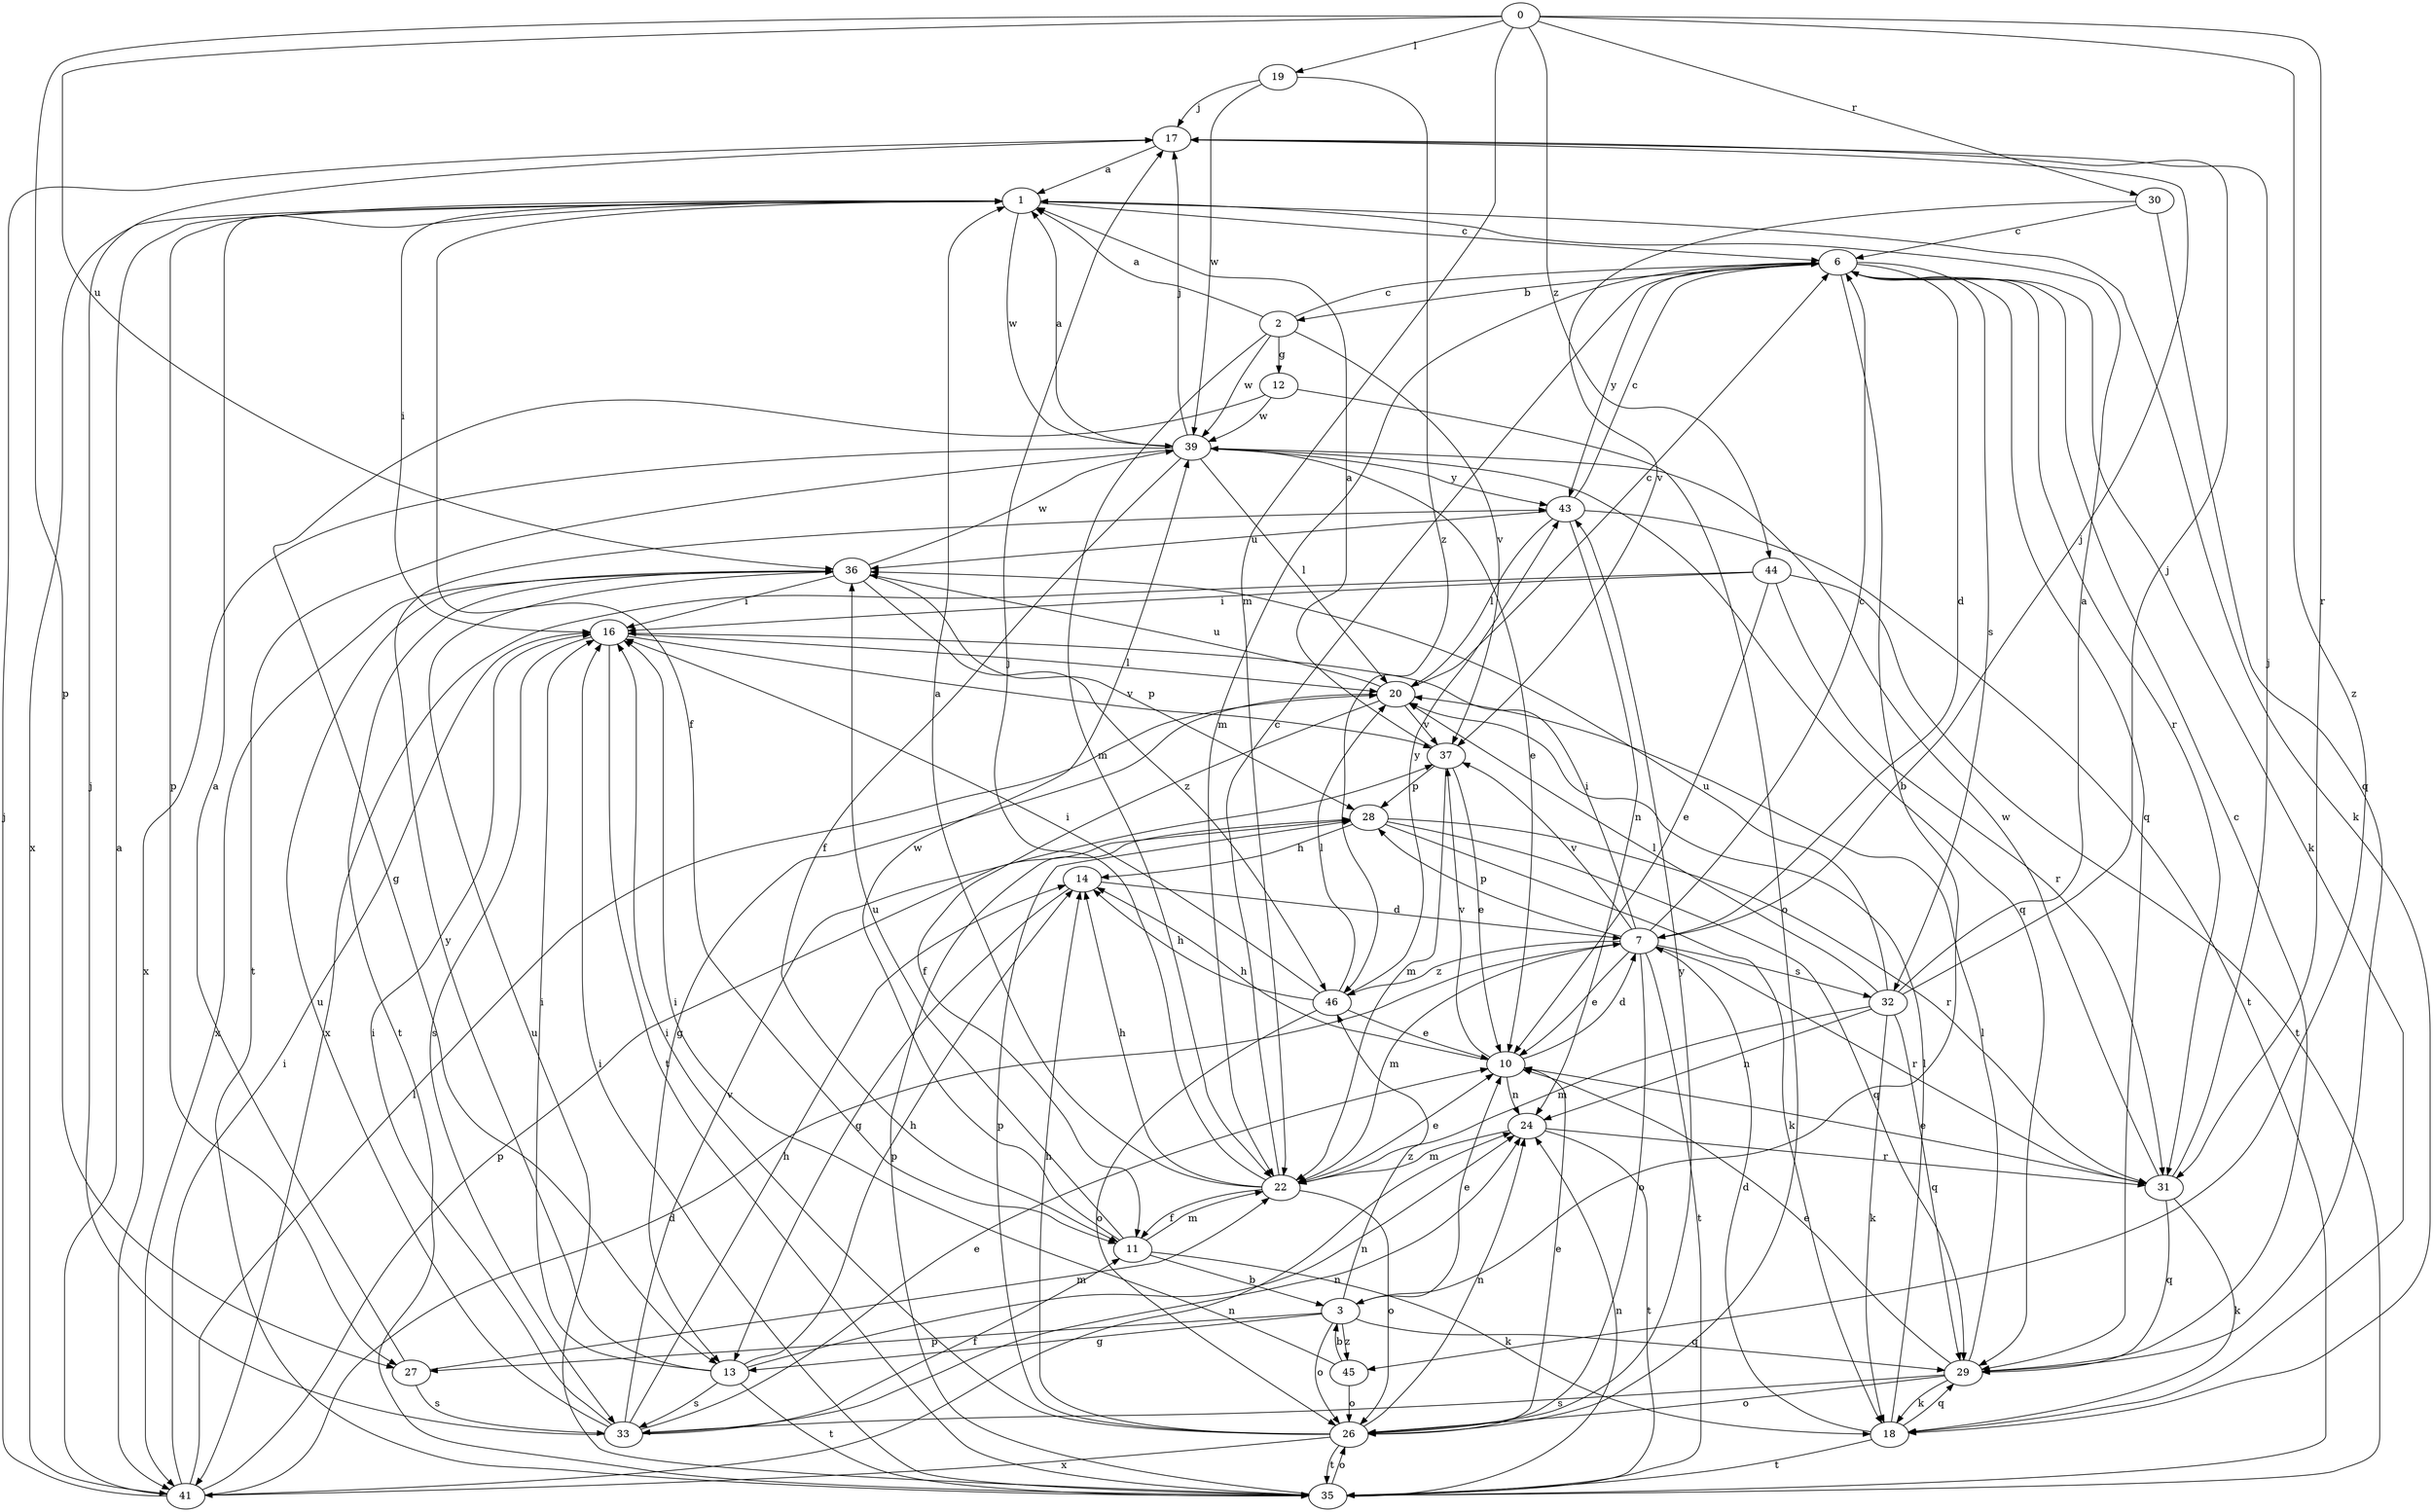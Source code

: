 strict digraph  {
0;
1;
2;
3;
6;
7;
10;
11;
12;
13;
14;
16;
17;
18;
19;
20;
22;
24;
26;
27;
28;
29;
30;
31;
32;
33;
35;
36;
37;
39;
41;
43;
44;
45;
46;
0 -> 19  [label=l];
0 -> 22  [label=m];
0 -> 27  [label=p];
0 -> 30  [label=r];
0 -> 31  [label=r];
0 -> 36  [label=u];
0 -> 44  [label=z];
0 -> 45  [label=z];
1 -> 6  [label=c];
1 -> 11  [label=f];
1 -> 16  [label=i];
1 -> 18  [label=k];
1 -> 27  [label=p];
1 -> 39  [label=w];
1 -> 41  [label=x];
2 -> 1  [label=a];
2 -> 6  [label=c];
2 -> 12  [label=g];
2 -> 22  [label=m];
2 -> 37  [label=v];
2 -> 39  [label=w];
3 -> 10  [label=e];
3 -> 13  [label=g];
3 -> 26  [label=o];
3 -> 27  [label=p];
3 -> 29  [label=q];
3 -> 45  [label=z];
3 -> 46  [label=z];
6 -> 2  [label=b];
6 -> 3  [label=b];
6 -> 7  [label=d];
6 -> 18  [label=k];
6 -> 22  [label=m];
6 -> 29  [label=q];
6 -> 31  [label=r];
6 -> 32  [label=s];
6 -> 43  [label=y];
7 -> 6  [label=c];
7 -> 10  [label=e];
7 -> 16  [label=i];
7 -> 17  [label=j];
7 -> 22  [label=m];
7 -> 26  [label=o];
7 -> 28  [label=p];
7 -> 31  [label=r];
7 -> 32  [label=s];
7 -> 35  [label=t];
7 -> 37  [label=v];
7 -> 46  [label=z];
10 -> 7  [label=d];
10 -> 14  [label=h];
10 -> 24  [label=n];
10 -> 37  [label=v];
11 -> 3  [label=b];
11 -> 18  [label=k];
11 -> 22  [label=m];
11 -> 36  [label=u];
11 -> 39  [label=w];
12 -> 13  [label=g];
12 -> 26  [label=o];
12 -> 39  [label=w];
13 -> 14  [label=h];
13 -> 16  [label=i];
13 -> 24  [label=n];
13 -> 33  [label=s];
13 -> 35  [label=t];
13 -> 43  [label=y];
14 -> 7  [label=d];
14 -> 13  [label=g];
16 -> 20  [label=l];
16 -> 33  [label=s];
16 -> 35  [label=t];
16 -> 37  [label=v];
17 -> 1  [label=a];
18 -> 7  [label=d];
18 -> 20  [label=l];
18 -> 29  [label=q];
18 -> 35  [label=t];
19 -> 17  [label=j];
19 -> 39  [label=w];
19 -> 46  [label=z];
20 -> 6  [label=c];
20 -> 11  [label=f];
20 -> 13  [label=g];
20 -> 36  [label=u];
20 -> 37  [label=v];
22 -> 1  [label=a];
22 -> 6  [label=c];
22 -> 10  [label=e];
22 -> 11  [label=f];
22 -> 14  [label=h];
22 -> 17  [label=j];
22 -> 26  [label=o];
24 -> 22  [label=m];
24 -> 31  [label=r];
24 -> 35  [label=t];
26 -> 10  [label=e];
26 -> 14  [label=h];
26 -> 16  [label=i];
26 -> 24  [label=n];
26 -> 28  [label=p];
26 -> 35  [label=t];
26 -> 41  [label=x];
26 -> 43  [label=y];
27 -> 1  [label=a];
27 -> 22  [label=m];
27 -> 33  [label=s];
28 -> 14  [label=h];
28 -> 18  [label=k];
28 -> 29  [label=q];
28 -> 31  [label=r];
29 -> 6  [label=c];
29 -> 10  [label=e];
29 -> 18  [label=k];
29 -> 20  [label=l];
29 -> 26  [label=o];
29 -> 33  [label=s];
30 -> 6  [label=c];
30 -> 29  [label=q];
30 -> 37  [label=v];
31 -> 10  [label=e];
31 -> 17  [label=j];
31 -> 18  [label=k];
31 -> 29  [label=q];
31 -> 39  [label=w];
32 -> 1  [label=a];
32 -> 17  [label=j];
32 -> 18  [label=k];
32 -> 20  [label=l];
32 -> 22  [label=m];
32 -> 24  [label=n];
32 -> 29  [label=q];
32 -> 36  [label=u];
33 -> 10  [label=e];
33 -> 11  [label=f];
33 -> 14  [label=h];
33 -> 16  [label=i];
33 -> 17  [label=j];
33 -> 24  [label=n];
33 -> 36  [label=u];
33 -> 37  [label=v];
35 -> 16  [label=i];
35 -> 24  [label=n];
35 -> 26  [label=o];
35 -> 28  [label=p];
35 -> 36  [label=u];
36 -> 16  [label=i];
36 -> 28  [label=p];
36 -> 35  [label=t];
36 -> 39  [label=w];
36 -> 41  [label=x];
36 -> 46  [label=z];
37 -> 1  [label=a];
37 -> 10  [label=e];
37 -> 22  [label=m];
37 -> 28  [label=p];
39 -> 1  [label=a];
39 -> 10  [label=e];
39 -> 11  [label=f];
39 -> 17  [label=j];
39 -> 20  [label=l];
39 -> 29  [label=q];
39 -> 35  [label=t];
39 -> 41  [label=x];
39 -> 43  [label=y];
41 -> 1  [label=a];
41 -> 7  [label=d];
41 -> 16  [label=i];
41 -> 17  [label=j];
41 -> 20  [label=l];
41 -> 24  [label=n];
41 -> 28  [label=p];
43 -> 6  [label=c];
43 -> 20  [label=l];
43 -> 24  [label=n];
43 -> 35  [label=t];
43 -> 36  [label=u];
44 -> 10  [label=e];
44 -> 16  [label=i];
44 -> 31  [label=r];
44 -> 35  [label=t];
44 -> 41  [label=x];
45 -> 3  [label=b];
45 -> 16  [label=i];
45 -> 26  [label=o];
46 -> 10  [label=e];
46 -> 14  [label=h];
46 -> 16  [label=i];
46 -> 20  [label=l];
46 -> 26  [label=o];
46 -> 43  [label=y];
}
